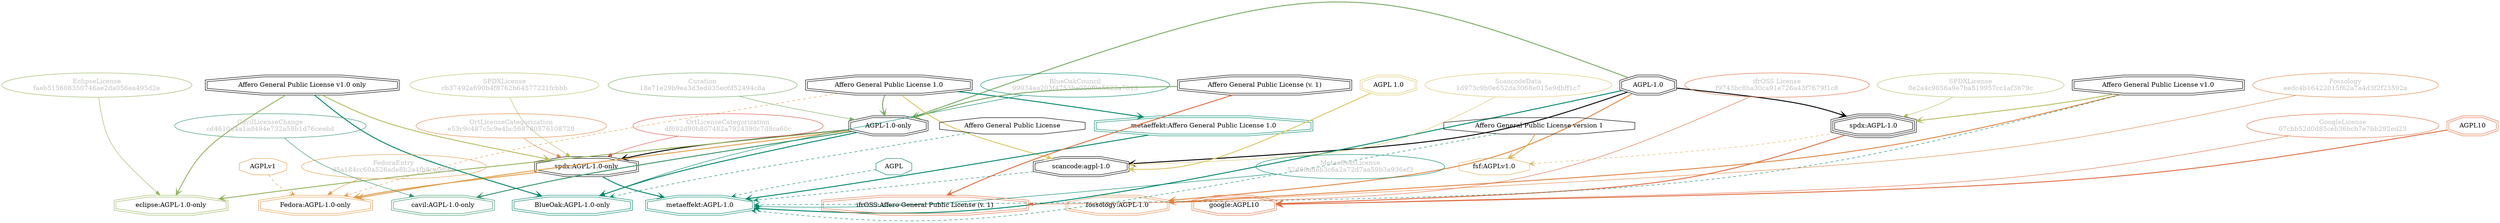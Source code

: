 strict digraph {
    node [shape=box];
    graph [splines=curved];
    67 [label="SPDXLicense\ncb37492a690b4f8762b64577221fcbbb"
       ,fontcolor=gray
       ,color="#b8bf62"
       ,fillcolor="beige;1"
       ,shape=ellipse];
    68 [label="spdx:AGPL-1.0-only"
       ,shape=doubleoctagon];
    69 [label="AGPL-1.0-only"
       ,shape=doubleoctagon];
    70 [label="Affero General Public License v1.0 only"
       ,shape=doubleoctagon];
    79 [label="SPDXLicense\n0e2a4c9056a9e7ba519957cc1af3679c"
       ,fontcolor=gray
       ,color="#b8bf62"
       ,fillcolor="beige;1"
       ,shape=ellipse];
    80 [label="spdx:AGPL-1.0"
       ,shape=tripleoctagon];
    81 [label="AGPL-1.0"
       ,shape=doubleoctagon];
    82 [label="Affero General Public License v1.0"
       ,shape=doubleoctagon];
    5369 [label="GoogleLicense\n07cbb52d0d85ceb36bcb7e7bb292ed23"
         ,fontcolor=gray
         ,color="#e06f45"
         ,fillcolor="beige;1"
         ,shape=ellipse];
    5370 [label="google:AGPL10"
         ,color="#e06f45"
         ,shape=doubleoctagon];
    5371 [label=AGPL10
         ,color="#e06f45"
         ,shape=doubleoctagon];
    5802 [label="FedoraEntry\nd5a184cc60a526ade8b2a4fb8ca0d9af"
         ,fontcolor=gray
         ,color="#e09d4b"
         ,fillcolor="beige;1"
         ,shape=ellipse];
    5803 [label="Fedora:AGPL-1.0-only"
         ,color="#e09d4b"
         ,shape=doubleoctagon];
    5804 [label="Affero General Public License 1.0"
         ,shape=doubleoctagon];
    5805 [label=AGPLv1
         ,color="#e09d4b"
         ,shape=octagon];
    9326 [label="BlueOakCouncil\n99034aa203f4753be050f9a5622a7013"
         ,fontcolor=gray
         ,color="#00876c"
         ,fillcolor="beige;1"
         ,shape=ellipse];
    9327 [label="BlueOak:AGPL-1.0-only"
         ,color="#00876c"
         ,shape=doubleoctagon];
    9328 [label="Affero General Public License"
         ,shape=octagon];
    10111 [label="fsf:AGPLv1.0"
          ,color="#deb256"
          ,shape=octagon];
    10113 [label="Affero General Public License version 1"
          ,shape=octagon];
    11566 [label="ScancodeData\n1d973c9b0e652da3068e015e9dbff1c7"
          ,fontcolor=gray
          ,color="#dac767"
          ,fillcolor="beige;1"
          ,shape=ellipse];
    11567 [label="scancode:agpl-1.0"
          ,shape=doubleoctagon];
    11568 [label="AGPL 1.0"
          ,color="#dac767"
          ,shape=doubleoctagon];
    26092 [label="Fossology\needc4b16422015f62a7a4d3f2f23592a"
          ,fontcolor=gray
          ,color="#e18745"
          ,fillcolor="beige;1"
          ,shape=ellipse];
    26093 [label="fossology:AGPL-1.0"
          ,color="#e18745"
          ,shape=doubleoctagon];
    28573 [label="OrtLicenseCategorization\ndf692d90b807482a7924390c7d8ca60c"
          ,fontcolor=gray
          ,color="#dc574a"
          ,fillcolor="beige;1"
          ,shape=ellipse];
    35440 [label="OrtLicenseCategorization\ne53c9c487c5c9e4bc568780576108720"
          ,fontcolor=gray
          ,color="#e18745"
          ,fillcolor="beige;1"
          ,shape=ellipse];
    36431 [label="CavilLicenseChange\ncd4610d4a1ad494e732a58b1d76ceebd"
          ,fontcolor=gray
          ,color="#379469"
          ,fillcolor="beige;1"
          ,shape=ellipse];
    36432 [label="cavil:AGPL-1.0-only"
          ,color="#379469"
          ,shape=doubleoctagon];
    38982 [label="MetaeffektLicense\n52d08adeb3c6a2a72d7aa59b3a936ef3"
          ,fontcolor=gray
          ,color="#00876c"
          ,fillcolor="beige;1"
          ,shape=ellipse];
    38983 [label="metaeffekt:AGPL-1.0"
          ,color="#00876c"
          ,shape=doubleoctagon];
    38984 [label="metaeffekt:Affero General Public License 1.0"
          ,color="#00876c"
          ,shape=doubleoctagon];
    38985 [label=AGPL
          ,color="#00876c"
          ,shape=octagon];
    54445 [label="EclipseLicense\nfaeb515608350746ae2da056ea495d2e"
          ,fontcolor=gray
          ,color="#98b561"
          ,fillcolor="beige;1"
          ,shape=ellipse];
    54446 [label="eclipse:AGPL-1.0-only"
          ,color="#98b561"
          ,shape=doubleoctagon];
    54855 [label="ifrOSS License\nf9743bc8ba30ca91e726a43f7679f1c8"
          ,fontcolor=gray
          ,color="#e06f45"
          ,fillcolor="beige;1"
          ,shape=ellipse];
    54856 [label="ifrOSS:Affero General Public License (v. 1)"
          ,color="#e06f45"
          ,shape=doubleoctagon];
    54857 [label="Affero General Public License (v. 1)"
          ,shape=doubleoctagon];
    58436 [label="Curation\n18e71e29b9ea3d3ed035ec6f52494c8a"
          ,fontcolor=gray
          ,color="#78ab63"
          ,fillcolor="beige;1"
          ,shape=ellipse];
    67 -> 68 [weight=0.5
             ,color="#b8bf62"];
    68 -> 5803 [style=bold
               ,arrowhead=vee
               ,weight=0.7
               ,color="#e09d4b"];
    68 -> 38983 [style=bold
                ,arrowhead=vee
                ,weight=0.7
                ,color="#00876c"];
    69 -> 68 [style=bold
             ,arrowhead=vee
             ,weight=0.7];
    69 -> 5803 [style=bold
               ,arrowhead=vee
               ,weight=0.7
               ,color="#e09d4b"];
    69 -> 9327 [style=bold
               ,arrowhead=vee
               ,weight=0.7
               ,color="#00876c"];
    69 -> 36432 [style=bold
                ,arrowhead=vee
                ,weight=0.7
                ,color="#379469"];
    69 -> 36432 [style=bold
                ,arrowhead=vee
                ,weight=0.7
                ,color="#379469"];
    69 -> 54446 [style=bold
                ,arrowhead=vee
                ,weight=0.7
                ,color="#98b561"];
    70 -> 68 [style=bold
             ,arrowhead=vee
             ,weight=0.7
             ,color="#b8bf62"];
    70 -> 9327 [style=bold
               ,arrowhead=vee
               ,weight=0.7
               ,color="#00876c"];
    70 -> 54446 [style=bold
                ,arrowhead=vee
                ,weight=0.7
                ,color="#98b561"];
    79 -> 80 [weight=0.5
             ,color="#b8bf62"];
    80 -> 5370 [style=bold
               ,arrowhead=vee
               ,weight=0.7
               ,color="#e06f45"];
    80 -> 10111 [style=dashed
                ,arrowhead=vee
                ,weight=0.5
                ,color="#deb256"];
    81 -> 69 [style=bold
             ,arrowhead=vee
             ,weight=0.7
             ,color="#78ab63"];
    81 -> 80 [style=bold
             ,arrowhead=vee
             ,weight=0.7];
    81 -> 11567 [style=bold
                ,arrowhead=vee
                ,weight=0.7];
    81 -> 26093 [style=bold
                ,arrowhead=vee
                ,weight=0.7
                ,color="#e18745"];
    81 -> 38983 [style=bold
                ,arrowhead=vee
                ,weight=0.7
                ,color="#00876c"];
    81 -> 38983 [style=bold
                ,arrowhead=vee
                ,weight=0.7
                ,color="#00876c"];
    82 -> 80 [style=bold
             ,arrowhead=vee
             ,weight=0.7
             ,color="#b8bf62"];
    82 -> 26093 [style=bold
                ,arrowhead=vee
                ,weight=0.7
                ,color="#e18745"];
    82 -> 38983 [style=dashed
                ,arrowhead=vee
                ,weight=0.5
                ,color="#00876c"];
    5369 -> 5370 [weight=0.5
                 ,color="#e06f45"];
    5371 -> 5370 [style=bold
                 ,arrowhead=vee
                 ,weight=0.7
                 ,color="#e06f45"];
    5802 -> 5803 [weight=0.5
                 ,color="#e09d4b"];
    5804 -> 69 [style=bold
               ,arrowhead=vee
               ,weight=0.7
               ,color="#78ab63"];
    5804 -> 5803 [style=dashed
                 ,arrowhead=vee
                 ,weight=0.5
                 ,color="#e09d4b"];
    5804 -> 11567 [style=bold
                  ,arrowhead=vee
                  ,weight=0.7
                  ,color="#dac767"];
    5804 -> 38984 [style=bold
                  ,arrowhead=vee
                  ,weight=0.7
                  ,color="#00876c"];
    5805 -> 5803 [style=dashed
                 ,arrowhead=vee
                 ,weight=0.5
                 ,color="#e09d4b"];
    9326 -> 9327 [weight=0.5
                 ,color="#00876c"];
    9328 -> 9327 [style=dashed
                 ,arrowhead=vee
                 ,weight=0.5
                 ,color="#00876c"];
    10113 -> 10111 [style=bold
                   ,arrowhead=vee
                   ,weight=0.7
                   ,color="#deb256"];
    10113 -> 38983 [style=dashed
                   ,arrowhead=vee
                   ,weight=0.5
                   ,color="#00876c"];
    11566 -> 11567 [weight=0.5
                   ,color="#dac767"];
    11567 -> 38983 [style=dashed
                   ,arrowhead=vee
                   ,weight=0.5
                   ,color="#00876c"];
    11568 -> 11567 [style=bold
                   ,arrowhead=vee
                   ,weight=0.7
                   ,color="#dac767"];
    26092 -> 26093 [weight=0.5
                   ,color="#e18745"];
    28573 -> 68 [weight=0.5
                ,color="#dc574a"];
    35440 -> 68 [weight=0.5
                ,color="#e18745"];
    36431 -> 36432 [weight=0.5
                   ,color="#379469"];
    38982 -> 38983 [weight=0.5
                   ,color="#00876c"];
    38984 -> 38983 [style=bold
                   ,arrowhead=vee
                   ,weight=0.7
                   ,color="#00876c"];
    38985 -> 38983 [style=dashed
                   ,arrowhead=vee
                   ,weight=0.5
                   ,color="#00876c"];
    54445 -> 54446 [weight=0.5
                   ,color="#98b561"];
    54855 -> 54856 [weight=0.5
                   ,color="#e06f45"];
    54857 -> 69 [style=bold
                ,arrowhead=vee
                ,weight=0.7
                ,color="#78ab63"];
    54857 -> 54856 [style=bold
                   ,arrowhead=vee
                   ,weight=0.7
                   ,color="#e06f45"];
    54857 -> 54856 [style=bold
                   ,arrowhead=vee
                   ,weight=0.7
                   ,color="#e06f45"];
    58436 -> 69 [weight=0.5
                ,color="#78ab63"];
}
